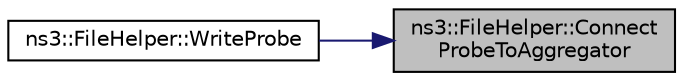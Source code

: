 digraph "ns3::FileHelper::ConnectProbeToAggregator"
{
 // LATEX_PDF_SIZE
  edge [fontname="Helvetica",fontsize="10",labelfontname="Helvetica",labelfontsize="10"];
  node [fontname="Helvetica",fontsize="10",shape=record];
  rankdir="RL";
  Node1 [label="ns3::FileHelper::Connect\lProbeToAggregator",height=0.2,width=0.4,color="black", fillcolor="grey75", style="filled", fontcolor="black",tooltip="Connects the probe to the aggregator."];
  Node1 -> Node2 [dir="back",color="midnightblue",fontsize="10",style="solid",fontname="Helvetica"];
  Node2 [label="ns3::FileHelper::WriteProbe",height=0.2,width=0.4,color="black", fillcolor="white", style="filled",URL="$classns3_1_1_file_helper.html#a365494ad1ae02d54ac2e3a134a101d2b",tooltip=" "];
}
